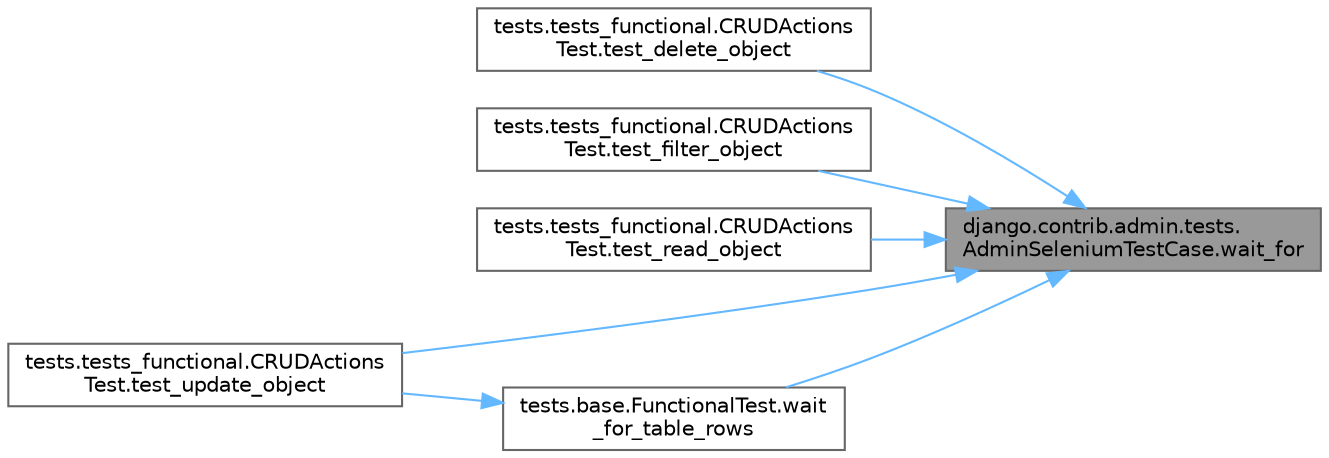 digraph "django.contrib.admin.tests.AdminSeleniumTestCase.wait_for"
{
 // LATEX_PDF_SIZE
  bgcolor="transparent";
  edge [fontname=Helvetica,fontsize=10,labelfontname=Helvetica,labelfontsize=10];
  node [fontname=Helvetica,fontsize=10,shape=box,height=0.2,width=0.4];
  rankdir="RL";
  Node1 [id="Node000001",label="django.contrib.admin.tests.\lAdminSeleniumTestCase.wait_for",height=0.2,width=0.4,color="gray40", fillcolor="grey60", style="filled", fontcolor="black",tooltip=" "];
  Node1 -> Node2 [id="edge1_Node000001_Node000002",dir="back",color="steelblue1",style="solid",tooltip=" "];
  Node2 [id="Node000002",label="tests.tests_functional.CRUDActions\lTest.test_delete_object",height=0.2,width=0.4,color="grey40", fillcolor="white", style="filled",URL="$classtests_1_1tests__functional_1_1_c_r_u_d_actions_test.html#a688182283dda44393676c443f04a4085",tooltip=" "];
  Node1 -> Node3 [id="edge2_Node000001_Node000003",dir="back",color="steelblue1",style="solid",tooltip=" "];
  Node3 [id="Node000003",label="tests.tests_functional.CRUDActions\lTest.test_filter_object",height=0.2,width=0.4,color="grey40", fillcolor="white", style="filled",URL="$classtests_1_1tests__functional_1_1_c_r_u_d_actions_test.html#af9555451630b97d67fb3e3057441c958",tooltip=" "];
  Node1 -> Node4 [id="edge3_Node000001_Node000004",dir="back",color="steelblue1",style="solid",tooltip=" "];
  Node4 [id="Node000004",label="tests.tests_functional.CRUDActions\lTest.test_read_object",height=0.2,width=0.4,color="grey40", fillcolor="white", style="filled",URL="$classtests_1_1tests__functional_1_1_c_r_u_d_actions_test.html#afbeabb0177395ebb2564aa112319c55c",tooltip=" "];
  Node1 -> Node5 [id="edge4_Node000001_Node000005",dir="back",color="steelblue1",style="solid",tooltip=" "];
  Node5 [id="Node000005",label="tests.tests_functional.CRUDActions\lTest.test_update_object",height=0.2,width=0.4,color="grey40", fillcolor="white", style="filled",URL="$classtests_1_1tests__functional_1_1_c_r_u_d_actions_test.html#a9453c6ddf2d3f3168cf8d75f6ca24458",tooltip=" "];
  Node1 -> Node6 [id="edge5_Node000001_Node000006",dir="back",color="steelblue1",style="solid",tooltip=" "];
  Node6 [id="Node000006",label="tests.base.FunctionalTest.wait\l_for_table_rows",height=0.2,width=0.4,color="grey40", fillcolor="white", style="filled",URL="$classtests_1_1base_1_1_functional_test.html#af33cb1858da159bb8981c233041e822f",tooltip=" "];
  Node6 -> Node5 [id="edge6_Node000006_Node000005",dir="back",color="steelblue1",style="solid",tooltip=" "];
}
